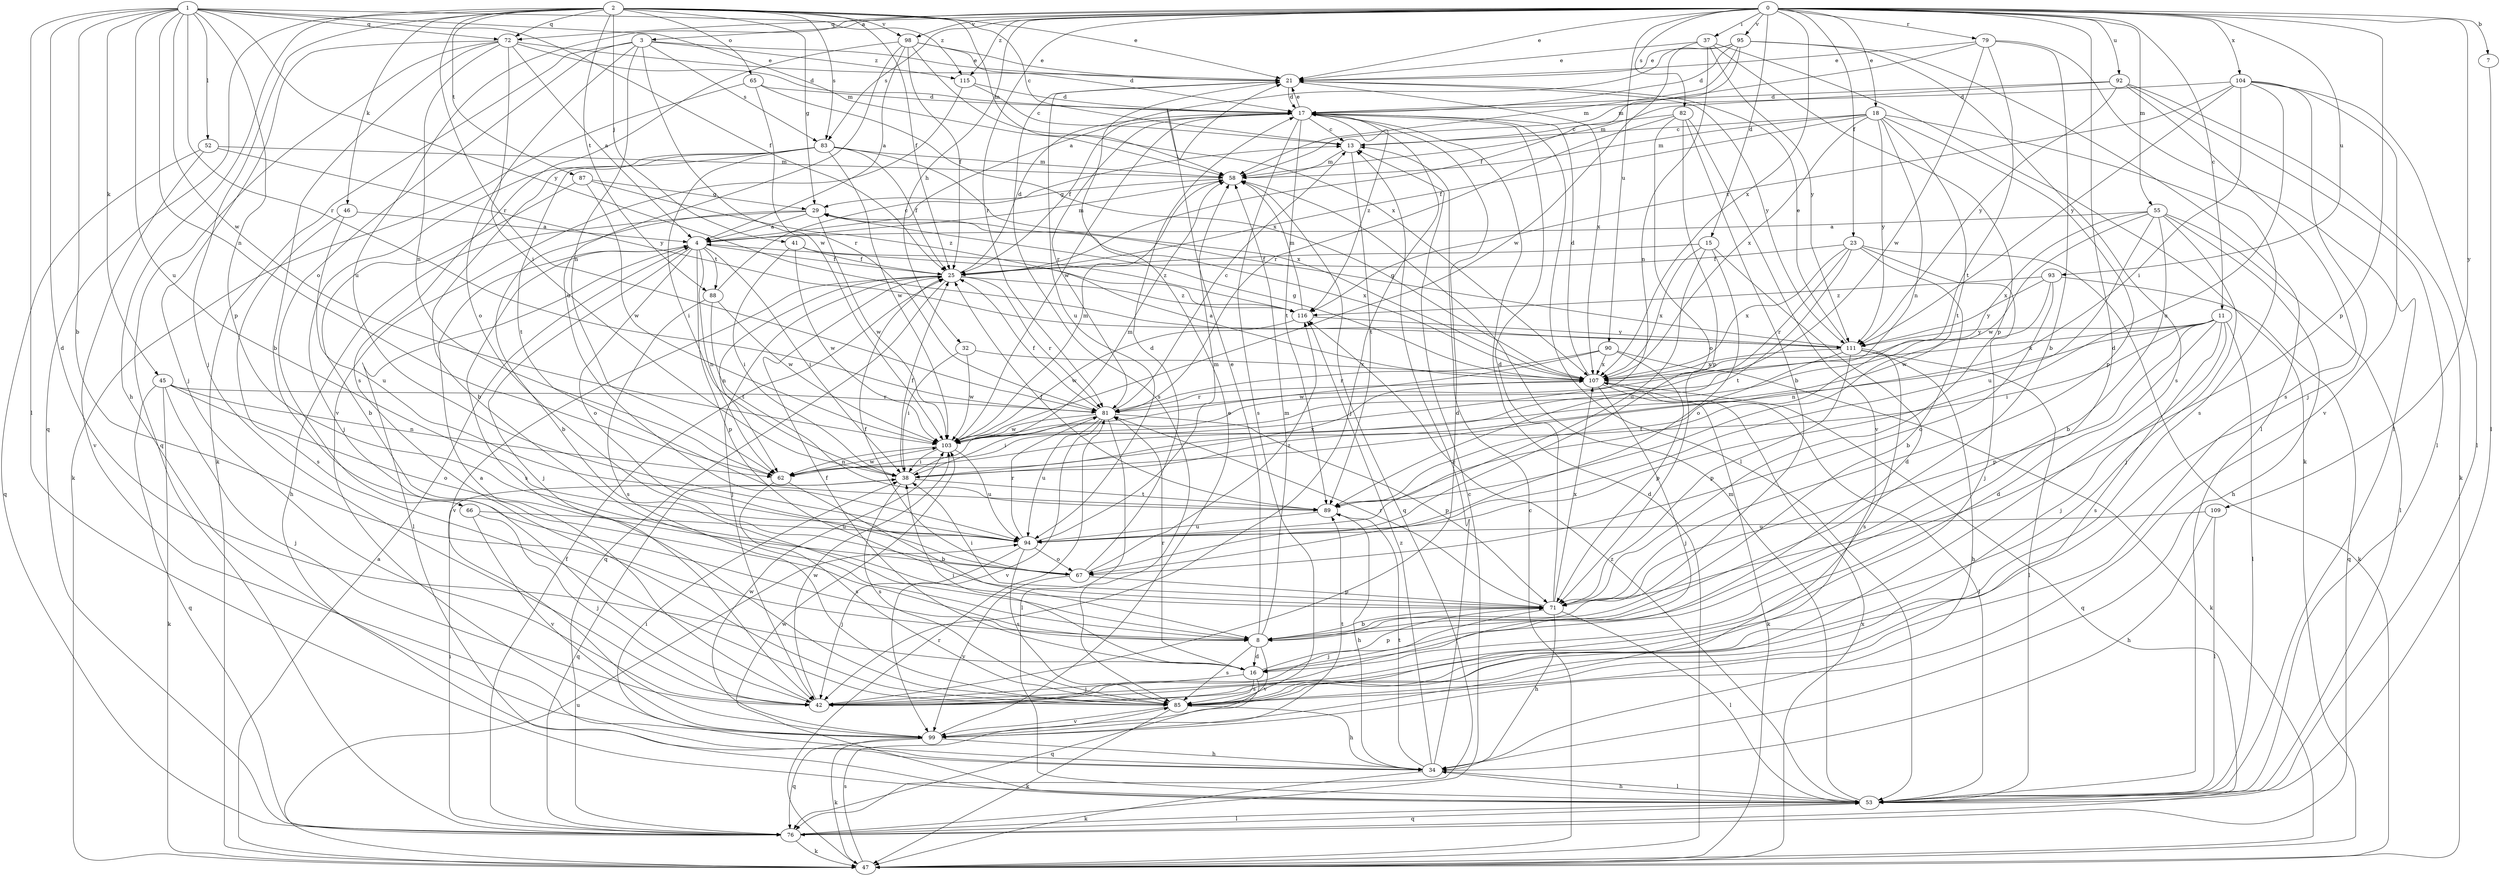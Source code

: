 strict digraph  {
0;
1;
2;
3;
4;
7;
8;
11;
13;
15;
16;
17;
18;
21;
23;
25;
29;
32;
34;
37;
38;
41;
42;
45;
46;
47;
52;
53;
55;
58;
62;
65;
66;
67;
71;
72;
76;
79;
81;
82;
83;
85;
87;
88;
89;
90;
92;
93;
94;
95;
98;
99;
103;
104;
107;
109;
111;
115;
116;
0 -> 3  [label=a];
0 -> 7  [label=b];
0 -> 11  [label=c];
0 -> 15  [label=d];
0 -> 16  [label=d];
0 -> 18  [label=e];
0 -> 21  [label=e];
0 -> 23  [label=f];
0 -> 32  [label=h];
0 -> 37  [label=i];
0 -> 55  [label=m];
0 -> 71  [label=p];
0 -> 72  [label=q];
0 -> 79  [label=r];
0 -> 81  [label=r];
0 -> 82  [label=s];
0 -> 83  [label=s];
0 -> 90  [label=u];
0 -> 92  [label=u];
0 -> 93  [label=u];
0 -> 94  [label=u];
0 -> 95  [label=v];
0 -> 98  [label=v];
0 -> 104  [label=x];
0 -> 107  [label=x];
0 -> 109  [label=y];
0 -> 115  [label=z];
1 -> 8  [label=b];
1 -> 16  [label=d];
1 -> 25  [label=f];
1 -> 45  [label=k];
1 -> 52  [label=l];
1 -> 53  [label=l];
1 -> 58  [label=m];
1 -> 62  [label=n];
1 -> 71  [label=p];
1 -> 72  [label=q];
1 -> 81  [label=r];
1 -> 94  [label=u];
1 -> 103  [label=w];
1 -> 111  [label=y];
1 -> 115  [label=z];
2 -> 13  [label=c];
2 -> 21  [label=e];
2 -> 25  [label=f];
2 -> 29  [label=g];
2 -> 34  [label=h];
2 -> 41  [label=j];
2 -> 42  [label=j];
2 -> 46  [label=k];
2 -> 58  [label=m];
2 -> 65  [label=o];
2 -> 72  [label=q];
2 -> 76  [label=q];
2 -> 81  [label=r];
2 -> 83  [label=s];
2 -> 87  [label=t];
2 -> 88  [label=t];
2 -> 98  [label=v];
3 -> 21  [label=e];
3 -> 47  [label=k];
3 -> 62  [label=n];
3 -> 66  [label=o];
3 -> 67  [label=o];
3 -> 83  [label=s];
3 -> 103  [label=w];
3 -> 115  [label=z];
4 -> 25  [label=f];
4 -> 38  [label=i];
4 -> 42  [label=j];
4 -> 53  [label=l];
4 -> 58  [label=m];
4 -> 62  [label=n];
4 -> 67  [label=o];
4 -> 71  [label=p];
4 -> 85  [label=s];
4 -> 88  [label=t];
7 -> 53  [label=l];
8 -> 16  [label=d];
8 -> 21  [label=e];
8 -> 58  [label=m];
8 -> 85  [label=s];
8 -> 99  [label=v];
11 -> 16  [label=d];
11 -> 38  [label=i];
11 -> 42  [label=j];
11 -> 53  [label=l];
11 -> 62  [label=n];
11 -> 71  [label=p];
11 -> 85  [label=s];
11 -> 107  [label=x];
11 -> 111  [label=y];
13 -> 58  [label=m];
13 -> 89  [label=t];
15 -> 16  [label=d];
15 -> 25  [label=f];
15 -> 67  [label=o];
15 -> 94  [label=u];
15 -> 107  [label=x];
16 -> 25  [label=f];
16 -> 38  [label=i];
16 -> 42  [label=j];
16 -> 71  [label=p];
16 -> 76  [label=q];
16 -> 81  [label=r];
16 -> 85  [label=s];
17 -> 13  [label=c];
17 -> 21  [label=e];
17 -> 25  [label=f];
17 -> 42  [label=j];
17 -> 53  [label=l];
17 -> 81  [label=r];
17 -> 85  [label=s];
17 -> 89  [label=t];
17 -> 103  [label=w];
17 -> 116  [label=z];
18 -> 13  [label=c];
18 -> 25  [label=f];
18 -> 58  [label=m];
18 -> 62  [label=n];
18 -> 71  [label=p];
18 -> 85  [label=s];
18 -> 89  [label=t];
18 -> 107  [label=x];
18 -> 111  [label=y];
21 -> 17  [label=d];
21 -> 85  [label=s];
21 -> 94  [label=u];
21 -> 107  [label=x];
21 -> 111  [label=y];
23 -> 8  [label=b];
23 -> 25  [label=f];
23 -> 42  [label=j];
23 -> 47  [label=k];
23 -> 81  [label=r];
23 -> 89  [label=t];
23 -> 107  [label=x];
25 -> 17  [label=d];
25 -> 42  [label=j];
25 -> 62  [label=n];
25 -> 76  [label=q];
25 -> 81  [label=r];
25 -> 99  [label=v];
25 -> 116  [label=z];
29 -> 4  [label=a];
29 -> 8  [label=b];
29 -> 34  [label=h];
29 -> 103  [label=w];
29 -> 107  [label=x];
32 -> 38  [label=i];
32 -> 103  [label=w];
32 -> 107  [label=x];
34 -> 13  [label=c];
34 -> 38  [label=i];
34 -> 47  [label=k];
34 -> 53  [label=l];
34 -> 89  [label=t];
34 -> 116  [label=z];
37 -> 21  [label=e];
37 -> 47  [label=k];
37 -> 62  [label=n];
37 -> 71  [label=p];
37 -> 103  [label=w];
37 -> 111  [label=y];
38 -> 25  [label=f];
38 -> 58  [label=m];
38 -> 76  [label=q];
38 -> 85  [label=s];
38 -> 89  [label=t];
38 -> 107  [label=x];
41 -> 25  [label=f];
41 -> 38  [label=i];
41 -> 103  [label=w];
41 -> 116  [label=z];
42 -> 4  [label=a];
42 -> 17  [label=d];
42 -> 103  [label=w];
45 -> 42  [label=j];
45 -> 47  [label=k];
45 -> 62  [label=n];
45 -> 67  [label=o];
45 -> 76  [label=q];
45 -> 81  [label=r];
46 -> 4  [label=a];
46 -> 85  [label=s];
46 -> 94  [label=u];
47 -> 4  [label=a];
47 -> 13  [label=c];
47 -> 17  [label=d];
47 -> 81  [label=r];
47 -> 85  [label=s];
47 -> 94  [label=u];
47 -> 107  [label=x];
52 -> 58  [label=m];
52 -> 76  [label=q];
52 -> 99  [label=v];
52 -> 111  [label=y];
53 -> 34  [label=h];
53 -> 58  [label=m];
53 -> 76  [label=q];
53 -> 103  [label=w];
53 -> 116  [label=z];
55 -> 4  [label=a];
55 -> 8  [label=b];
55 -> 34  [label=h];
55 -> 42  [label=j];
55 -> 53  [label=l];
55 -> 94  [label=u];
55 -> 103  [label=w];
55 -> 107  [label=x];
58 -> 29  [label=g];
58 -> 76  [label=q];
62 -> 8  [label=b];
62 -> 85  [label=s];
62 -> 103  [label=w];
65 -> 17  [label=d];
65 -> 47  [label=k];
65 -> 81  [label=r];
65 -> 107  [label=x];
66 -> 42  [label=j];
66 -> 94  [label=u];
66 -> 99  [label=v];
67 -> 17  [label=d];
67 -> 25  [label=f];
67 -> 71  [label=p];
67 -> 99  [label=v];
67 -> 116  [label=z];
71 -> 8  [label=b];
71 -> 17  [label=d];
71 -> 34  [label=h];
71 -> 38  [label=i];
71 -> 42  [label=j];
71 -> 53  [label=l];
71 -> 81  [label=r];
71 -> 107  [label=x];
72 -> 4  [label=a];
72 -> 8  [label=b];
72 -> 17  [label=d];
72 -> 21  [label=e];
72 -> 38  [label=i];
72 -> 42  [label=j];
72 -> 62  [label=n];
72 -> 76  [label=q];
76 -> 13  [label=c];
76 -> 25  [label=f];
76 -> 38  [label=i];
76 -> 47  [label=k];
76 -> 53  [label=l];
79 -> 8  [label=b];
79 -> 21  [label=e];
79 -> 53  [label=l];
79 -> 58  [label=m];
79 -> 89  [label=t];
79 -> 103  [label=w];
81 -> 13  [label=c];
81 -> 25  [label=f];
81 -> 38  [label=i];
81 -> 53  [label=l];
81 -> 71  [label=p];
81 -> 94  [label=u];
81 -> 99  [label=v];
81 -> 103  [label=w];
82 -> 8  [label=b];
82 -> 13  [label=c];
82 -> 67  [label=o];
82 -> 71  [label=p];
82 -> 81  [label=r];
82 -> 99  [label=v];
83 -> 8  [label=b];
83 -> 25  [label=f];
83 -> 38  [label=i];
83 -> 42  [label=j];
83 -> 58  [label=m];
83 -> 89  [label=t];
83 -> 103  [label=w];
83 -> 107  [label=x];
85 -> 34  [label=h];
85 -> 47  [label=k];
85 -> 99  [label=v];
87 -> 8  [label=b];
87 -> 29  [label=g];
87 -> 103  [label=w];
87 -> 116  [label=z];
88 -> 13  [label=c];
88 -> 85  [label=s];
88 -> 89  [label=t];
88 -> 103  [label=w];
89 -> 25  [label=f];
89 -> 34  [label=h];
89 -> 94  [label=u];
90 -> 47  [label=k];
90 -> 71  [label=p];
90 -> 81  [label=r];
90 -> 103  [label=w];
90 -> 107  [label=x];
92 -> 17  [label=d];
92 -> 47  [label=k];
92 -> 53  [label=l];
92 -> 58  [label=m];
92 -> 85  [label=s];
92 -> 111  [label=y];
93 -> 67  [label=o];
93 -> 76  [label=q];
93 -> 103  [label=w];
93 -> 111  [label=y];
93 -> 116  [label=z];
94 -> 42  [label=j];
94 -> 58  [label=m];
94 -> 67  [label=o];
94 -> 81  [label=r];
94 -> 85  [label=s];
95 -> 4  [label=a];
95 -> 17  [label=d];
95 -> 21  [label=e];
95 -> 25  [label=f];
95 -> 53  [label=l];
95 -> 58  [label=m];
95 -> 85  [label=s];
98 -> 4  [label=a];
98 -> 17  [label=d];
98 -> 21  [label=e];
98 -> 25  [label=f];
98 -> 85  [label=s];
98 -> 94  [label=u];
98 -> 107  [label=x];
99 -> 21  [label=e];
99 -> 34  [label=h];
99 -> 47  [label=k];
99 -> 76  [label=q];
99 -> 89  [label=t];
99 -> 103  [label=w];
103 -> 38  [label=i];
103 -> 58  [label=m];
103 -> 62  [label=n];
103 -> 94  [label=u];
104 -> 17  [label=d];
104 -> 38  [label=i];
104 -> 42  [label=j];
104 -> 53  [label=l];
104 -> 94  [label=u];
104 -> 99  [label=v];
104 -> 111  [label=y];
104 -> 116  [label=z];
107 -> 4  [label=a];
107 -> 17  [label=d];
107 -> 29  [label=g];
107 -> 42  [label=j];
107 -> 47  [label=k];
107 -> 53  [label=l];
107 -> 76  [label=q];
107 -> 81  [label=r];
109 -> 34  [label=h];
109 -> 53  [label=l];
109 -> 94  [label=u];
111 -> 21  [label=e];
111 -> 29  [label=g];
111 -> 34  [label=h];
111 -> 53  [label=l];
111 -> 71  [label=p];
111 -> 85  [label=s];
111 -> 89  [label=t];
111 -> 107  [label=x];
115 -> 13  [label=c];
115 -> 17  [label=d];
115 -> 99  [label=v];
116 -> 58  [label=m];
116 -> 103  [label=w];
116 -> 111  [label=y];
}
